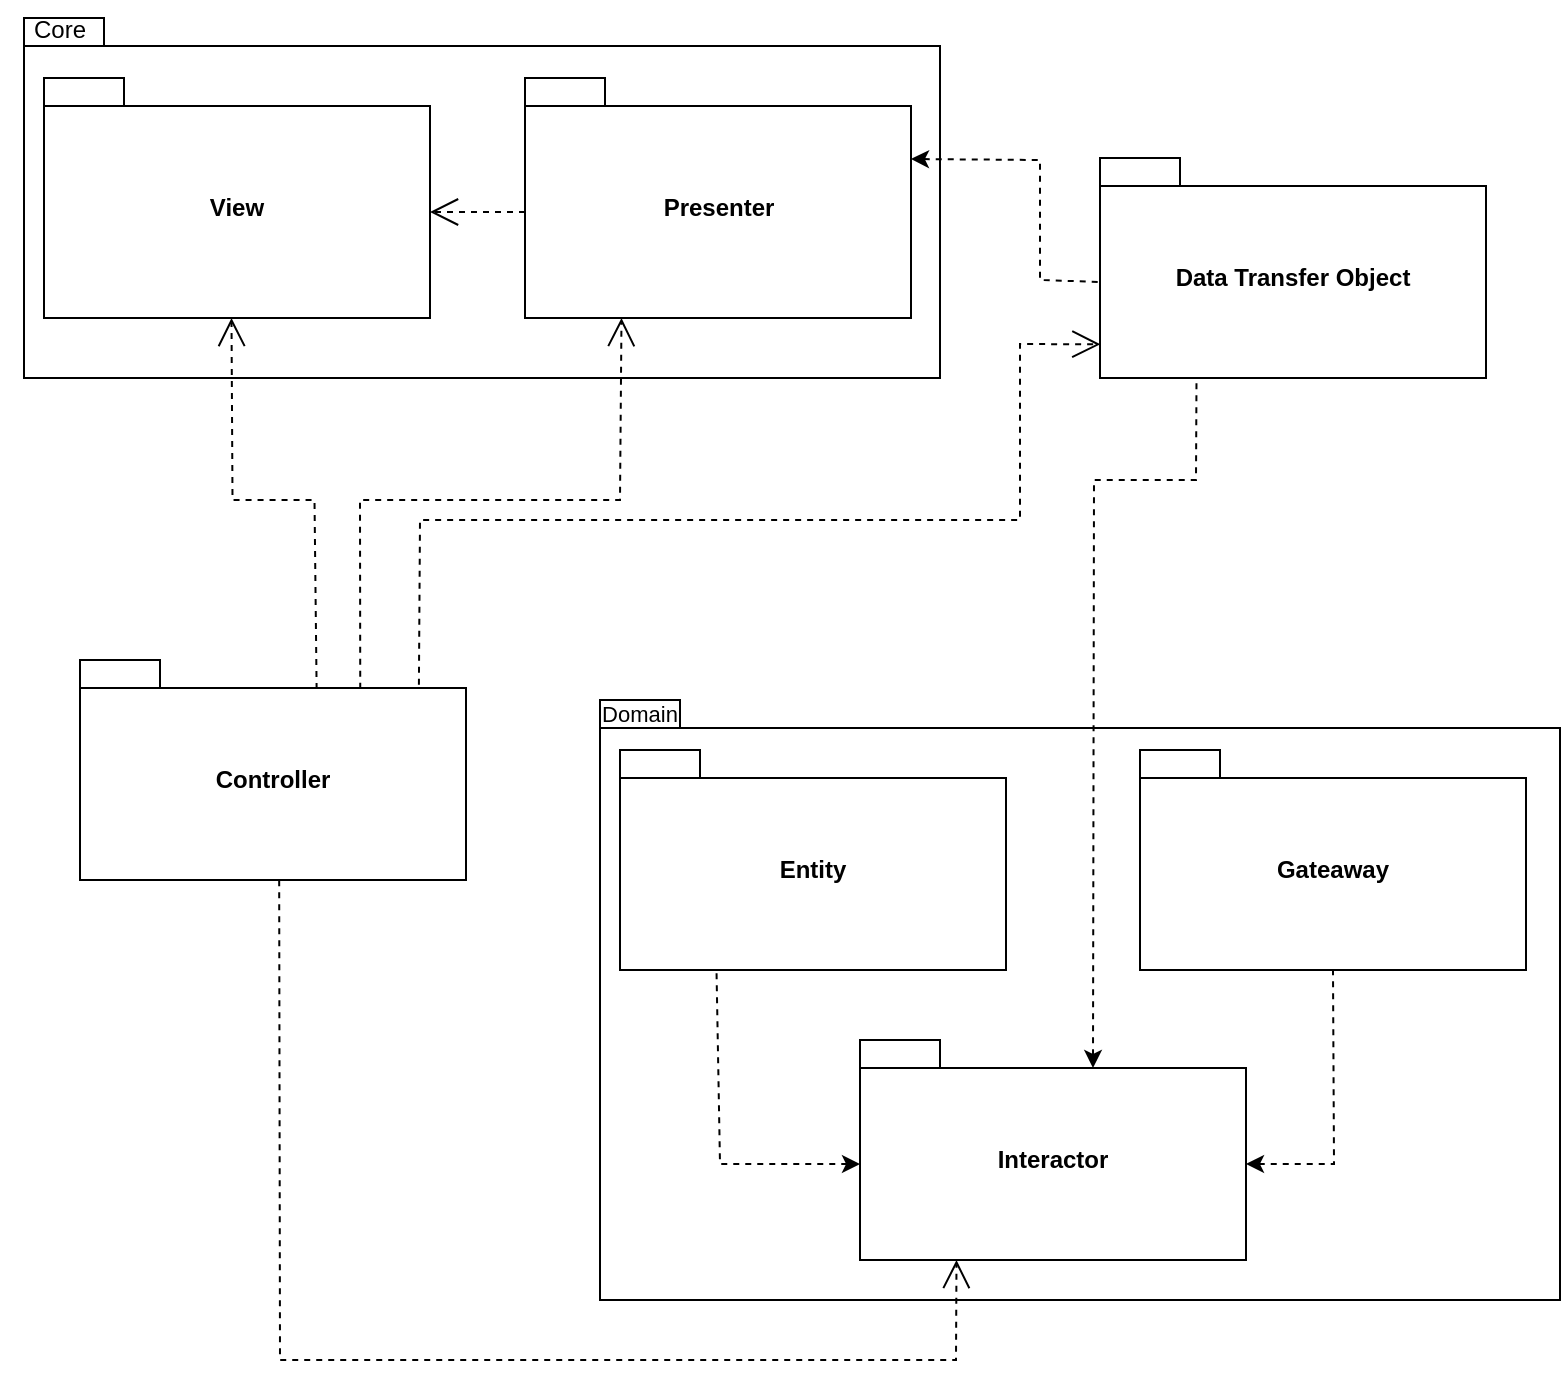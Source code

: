 <mxfile version="22.0.3" type="device">
  <diagram name="Page-1" id="b5b7bab2-c9e2-2cf4-8b2a-24fd1a2a6d21">
    <mxGraphModel dx="1210" dy="825" grid="1" gridSize="10" guides="1" tooltips="1" connect="1" arrows="1" fold="1" page="1" pageScale="1" pageWidth="827" pageHeight="1169" background="none" math="0" shadow="0">
      <root>
        <mxCell id="0" />
        <mxCell id="1" parent="0" />
        <mxCell id="XLLEGDx48VLa6YT21jSQ-3" value="Data Transfer Object" style="shape=folder;fontStyle=1;spacingTop=10;tabWidth=40;tabHeight=14;tabPosition=left;html=1;whiteSpace=wrap;" vertex="1" parent="1">
          <mxGeometry x="1390" y="119" width="193" height="110" as="geometry" />
        </mxCell>
        <mxCell id="XLLEGDx48VLa6YT21jSQ-6" value="Controller" style="shape=folder;fontStyle=1;spacingTop=10;tabWidth=40;tabHeight=14;tabPosition=left;html=1;whiteSpace=wrap;" vertex="1" parent="1">
          <mxGeometry x="880" y="370" width="193" height="110" as="geometry" />
        </mxCell>
        <mxCell id="XLLEGDx48VLa6YT21jSQ-10" value="" style="shape=folder;fontStyle=1;spacingTop=10;tabWidth=40;tabHeight=14;tabPosition=left;html=1;whiteSpace=wrap;" vertex="1" parent="1">
          <mxGeometry x="852" y="49" width="458" height="180" as="geometry" />
        </mxCell>
        <mxCell id="XLLEGDx48VLa6YT21jSQ-1" value="View" style="shape=folder;fontStyle=1;spacingTop=10;tabWidth=40;tabHeight=14;tabPosition=left;html=1;whiteSpace=wrap;" vertex="1" parent="1">
          <mxGeometry x="862" y="79" width="193" height="120" as="geometry" />
        </mxCell>
        <mxCell id="XLLEGDx48VLa6YT21jSQ-2" value="Presenter" style="shape=folder;fontStyle=1;spacingTop=10;tabWidth=40;tabHeight=14;tabPosition=left;html=1;whiteSpace=wrap;" vertex="1" parent="1">
          <mxGeometry x="1102.5" y="79" width="193" height="120" as="geometry" />
        </mxCell>
        <mxCell id="XLLEGDx48VLa6YT21jSQ-11" value="" style="shape=folder;fontStyle=1;spacingTop=10;tabWidth=40;tabHeight=14;tabPosition=left;html=1;whiteSpace=wrap;" vertex="1" parent="1">
          <mxGeometry x="1140" y="390" width="480" height="300" as="geometry" />
        </mxCell>
        <mxCell id="XLLEGDx48VLa6YT21jSQ-4" value="Entity" style="shape=folder;fontStyle=1;spacingTop=10;tabWidth=40;tabHeight=14;tabPosition=left;html=1;whiteSpace=wrap;" vertex="1" parent="1">
          <mxGeometry x="1150" y="415" width="193" height="110" as="geometry" />
        </mxCell>
        <mxCell id="XLLEGDx48VLa6YT21jSQ-5" value="Gateaway" style="shape=folder;fontStyle=1;spacingTop=10;tabWidth=40;tabHeight=14;tabPosition=left;html=1;whiteSpace=wrap;" vertex="1" parent="1">
          <mxGeometry x="1410" y="415" width="193" height="110" as="geometry" />
        </mxCell>
        <mxCell id="XLLEGDx48VLa6YT21jSQ-7" value="Interactor" style="shape=folder;fontStyle=1;spacingTop=10;tabWidth=40;tabHeight=14;tabPosition=left;html=1;whiteSpace=wrap;" vertex="1" parent="1">
          <mxGeometry x="1270" y="560" width="193" height="110" as="geometry" />
        </mxCell>
        <mxCell id="XLLEGDx48VLa6YT21jSQ-12" value="Core" style="text;html=1;strokeColor=none;fillColor=none;align=center;verticalAlign=middle;whiteSpace=wrap;rounded=0;" vertex="1" parent="1">
          <mxGeometry x="840" y="40" width="60" height="30" as="geometry" />
        </mxCell>
        <mxCell id="XLLEGDx48VLa6YT21jSQ-13" value="Domain" style="text;html=1;strokeColor=none;fillColor=none;align=center;verticalAlign=middle;whiteSpace=wrap;rounded=0;fontSize=11;" vertex="1" parent="1">
          <mxGeometry x="1130" y="382" width="60" height="30" as="geometry" />
        </mxCell>
        <mxCell id="XLLEGDx48VLa6YT21jSQ-15" value="" style="endArrow=open;endSize=12;dashed=1;html=1;rounded=0;entryX=0;entryY=0;entryDx=193;entryDy=67;entryPerimeter=0;exitX=0;exitY=0;exitDx=0;exitDy=67;exitPerimeter=0;" edge="1" parent="1" source="XLLEGDx48VLa6YT21jSQ-2" target="XLLEGDx48VLa6YT21jSQ-1">
          <mxGeometry width="160" relative="1" as="geometry">
            <mxPoint x="1042" y="239" as="sourcePoint" />
            <mxPoint x="1202" y="239" as="targetPoint" />
          </mxGeometry>
        </mxCell>
        <mxCell id="XLLEGDx48VLa6YT21jSQ-16" value="" style="endArrow=none;endSize=12;dashed=1;html=1;rounded=0;entryX=0;entryY=0;entryDx=0;entryDy=62;entryPerimeter=0;exitX=0;exitY=0;exitDx=193;exitDy=40.5;exitPerimeter=0;startArrow=classic;startFill=1;endFill=0;" edge="1" parent="1" source="XLLEGDx48VLa6YT21jSQ-2" target="XLLEGDx48VLa6YT21jSQ-3">
          <mxGeometry width="160" relative="1" as="geometry">
            <mxPoint x="1548" y="90" as="sourcePoint" />
            <mxPoint x="1500" y="90" as="targetPoint" />
            <Array as="points">
              <mxPoint x="1360" y="120" />
              <mxPoint x="1360" y="180" />
            </Array>
          </mxGeometry>
        </mxCell>
        <mxCell id="XLLEGDx48VLa6YT21jSQ-18" value="" style="endArrow=none;dashed=1;html=1;rounded=0;entryX=0.5;entryY=1;entryDx=0;entryDy=0;entryPerimeter=0;exitX=0;exitY=0;exitDx=193;exitDy=62;exitPerimeter=0;startArrow=classic;startFill=1;endFill=0;" edge="1" parent="1" source="XLLEGDx48VLa6YT21jSQ-7" target="XLLEGDx48VLa6YT21jSQ-5">
          <mxGeometry width="160" relative="1" as="geometry">
            <mxPoint x="1113" y="156" as="sourcePoint" />
            <mxPoint x="1065" y="156" as="targetPoint" />
            <Array as="points">
              <mxPoint x="1507" y="622" />
            </Array>
          </mxGeometry>
        </mxCell>
        <mxCell id="XLLEGDx48VLa6YT21jSQ-19" value="" style="endArrow=none;dashed=1;html=1;rounded=0;entryX=0.25;entryY=1;entryDx=0;entryDy=0;entryPerimeter=0;exitX=0;exitY=0;exitDx=0;exitDy=62;exitPerimeter=0;startArrow=classic;startFill=1;endFill=0;" edge="1" parent="1" source="XLLEGDx48VLa6YT21jSQ-7" target="XLLEGDx48VLa6YT21jSQ-4">
          <mxGeometry width="160" relative="1" as="geometry">
            <mxPoint x="1473" y="632" as="sourcePoint" />
            <mxPoint x="1517" y="535" as="targetPoint" />
            <Array as="points">
              <mxPoint x="1200" y="622" />
            </Array>
          </mxGeometry>
        </mxCell>
        <mxCell id="XLLEGDx48VLa6YT21jSQ-20" value="" style="endArrow=none;endSize=12;dashed=1;html=1;rounded=0;entryX=0.25;entryY=1;entryDx=0;entryDy=0;entryPerimeter=0;exitX=0;exitY=0;exitDx=116.5;exitDy=14;exitPerimeter=0;startArrow=classic;startFill=1;endFill=0;" edge="1" parent="1" source="XLLEGDx48VLa6YT21jSQ-7" target="XLLEGDx48VLa6YT21jSQ-3">
          <mxGeometry width="160" relative="1" as="geometry">
            <mxPoint x="1306" y="130" as="sourcePoint" />
            <mxPoint x="1400" y="191" as="targetPoint" />
            <Array as="points">
              <mxPoint x="1387" y="280" />
              <mxPoint x="1438" y="280" />
            </Array>
          </mxGeometry>
        </mxCell>
        <mxCell id="XLLEGDx48VLa6YT21jSQ-22" value="" style="endArrow=open;endSize=12;dashed=1;html=1;rounded=0;entryX=0.5;entryY=1;entryDx=0;entryDy=0;entryPerimeter=0;exitX=0.613;exitY=0.132;exitDx=0;exitDy=0;exitPerimeter=0;" edge="1" parent="1" source="XLLEGDx48VLa6YT21jSQ-6">
          <mxGeometry width="160" relative="1" as="geometry">
            <mxPoint x="993.75" y="384" as="sourcePoint" />
            <mxPoint x="955.75" y="199.0" as="targetPoint" />
            <Array as="points">
              <mxPoint x="997.25" y="290" />
              <mxPoint x="956.25" y="290" />
            </Array>
          </mxGeometry>
        </mxCell>
        <mxCell id="XLLEGDx48VLa6YT21jSQ-23" value="" style="endArrow=open;endSize=12;dashed=1;html=1;rounded=0;entryX=0.25;entryY=1;entryDx=0;entryDy=0;entryPerimeter=0;exitX=0.726;exitY=0.131;exitDx=0;exitDy=0;exitPerimeter=0;" edge="1" parent="1" source="XLLEGDx48VLa6YT21jSQ-6" target="XLLEGDx48VLa6YT21jSQ-2">
          <mxGeometry width="160" relative="1" as="geometry">
            <mxPoint x="1007" y="394" as="sourcePoint" />
            <mxPoint x="969" y="209" as="targetPoint" />
            <Array as="points">
              <mxPoint x="1020" y="290" />
              <mxPoint x="1150" y="290" />
            </Array>
          </mxGeometry>
        </mxCell>
        <mxCell id="XLLEGDx48VLa6YT21jSQ-25" value="" style="endArrow=open;endSize=12;dashed=1;html=1;rounded=0;entryX=0.001;entryY=0.847;entryDx=0;entryDy=0;entryPerimeter=0;exitX=0.878;exitY=0.113;exitDx=0;exitDy=0;exitPerimeter=0;" edge="1" parent="1" source="XLLEGDx48VLa6YT21jSQ-6" target="XLLEGDx48VLa6YT21jSQ-3">
          <mxGeometry width="160" relative="1" as="geometry">
            <mxPoint x="1030" y="394" as="sourcePoint" />
            <mxPoint x="1161" y="209" as="targetPoint" />
            <Array as="points">
              <mxPoint x="1050" y="300" />
              <mxPoint x="1350" y="300" />
              <mxPoint x="1350" y="212" />
            </Array>
          </mxGeometry>
        </mxCell>
        <mxCell id="XLLEGDx48VLa6YT21jSQ-27" value="" style="endArrow=open;endSize=12;dashed=1;html=1;rounded=0;entryX=0.25;entryY=1;entryDx=0;entryDy=0;entryPerimeter=0;exitX=0.516;exitY=1.001;exitDx=0;exitDy=0;exitPerimeter=0;" edge="1" parent="1" source="XLLEGDx48VLa6YT21jSQ-6" target="XLLEGDx48VLa6YT21jSQ-7">
          <mxGeometry width="160" relative="1" as="geometry">
            <mxPoint x="1113" y="156" as="sourcePoint" />
            <mxPoint x="1065" y="156" as="targetPoint" />
            <Array as="points">
              <mxPoint x="980" y="720" />
              <mxPoint x="1318" y="720" />
            </Array>
          </mxGeometry>
        </mxCell>
      </root>
    </mxGraphModel>
  </diagram>
</mxfile>
